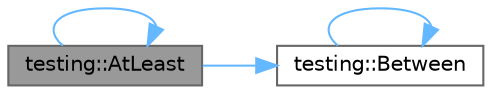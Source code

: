 digraph "testing::AtLeast"
{
 // LATEX_PDF_SIZE
  bgcolor="transparent";
  edge [fontname=Helvetica,fontsize=10,labelfontname=Helvetica,labelfontsize=10];
  node [fontname=Helvetica,fontsize=10,shape=box,height=0.2,width=0.4];
  rankdir="LR";
  Node1 [id="Node000001",label="testing::AtLeast",height=0.2,width=0.4,color="gray40", fillcolor="grey60", style="filled", fontcolor="black",tooltip=" "];
  Node1 -> Node1 [id="edge1_Node000001_Node000001",color="steelblue1",style="solid",tooltip=" "];
  Node1 -> Node2 [id="edge2_Node000001_Node000002",color="steelblue1",style="solid",tooltip=" "];
  Node2 [id="Node000002",label="testing::Between",height=0.2,width=0.4,color="grey40", fillcolor="white", style="filled",URL="$namespacetesting.html#a3bb2d3cdd3fdf5b4be1480fce549918e",tooltip=" "];
  Node2 -> Node2 [id="edge3_Node000002_Node000002",color="steelblue1",style="solid",tooltip=" "];
}
